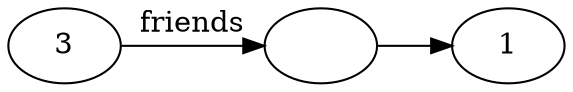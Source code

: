 digraph facebook_friends_1 {
    { graph [rank=same]; 3 1; friends_of_3 [label=""]; }
    3 -> friends_of_3 [label="friends"];
    friends_of_3 -> 1;
}
